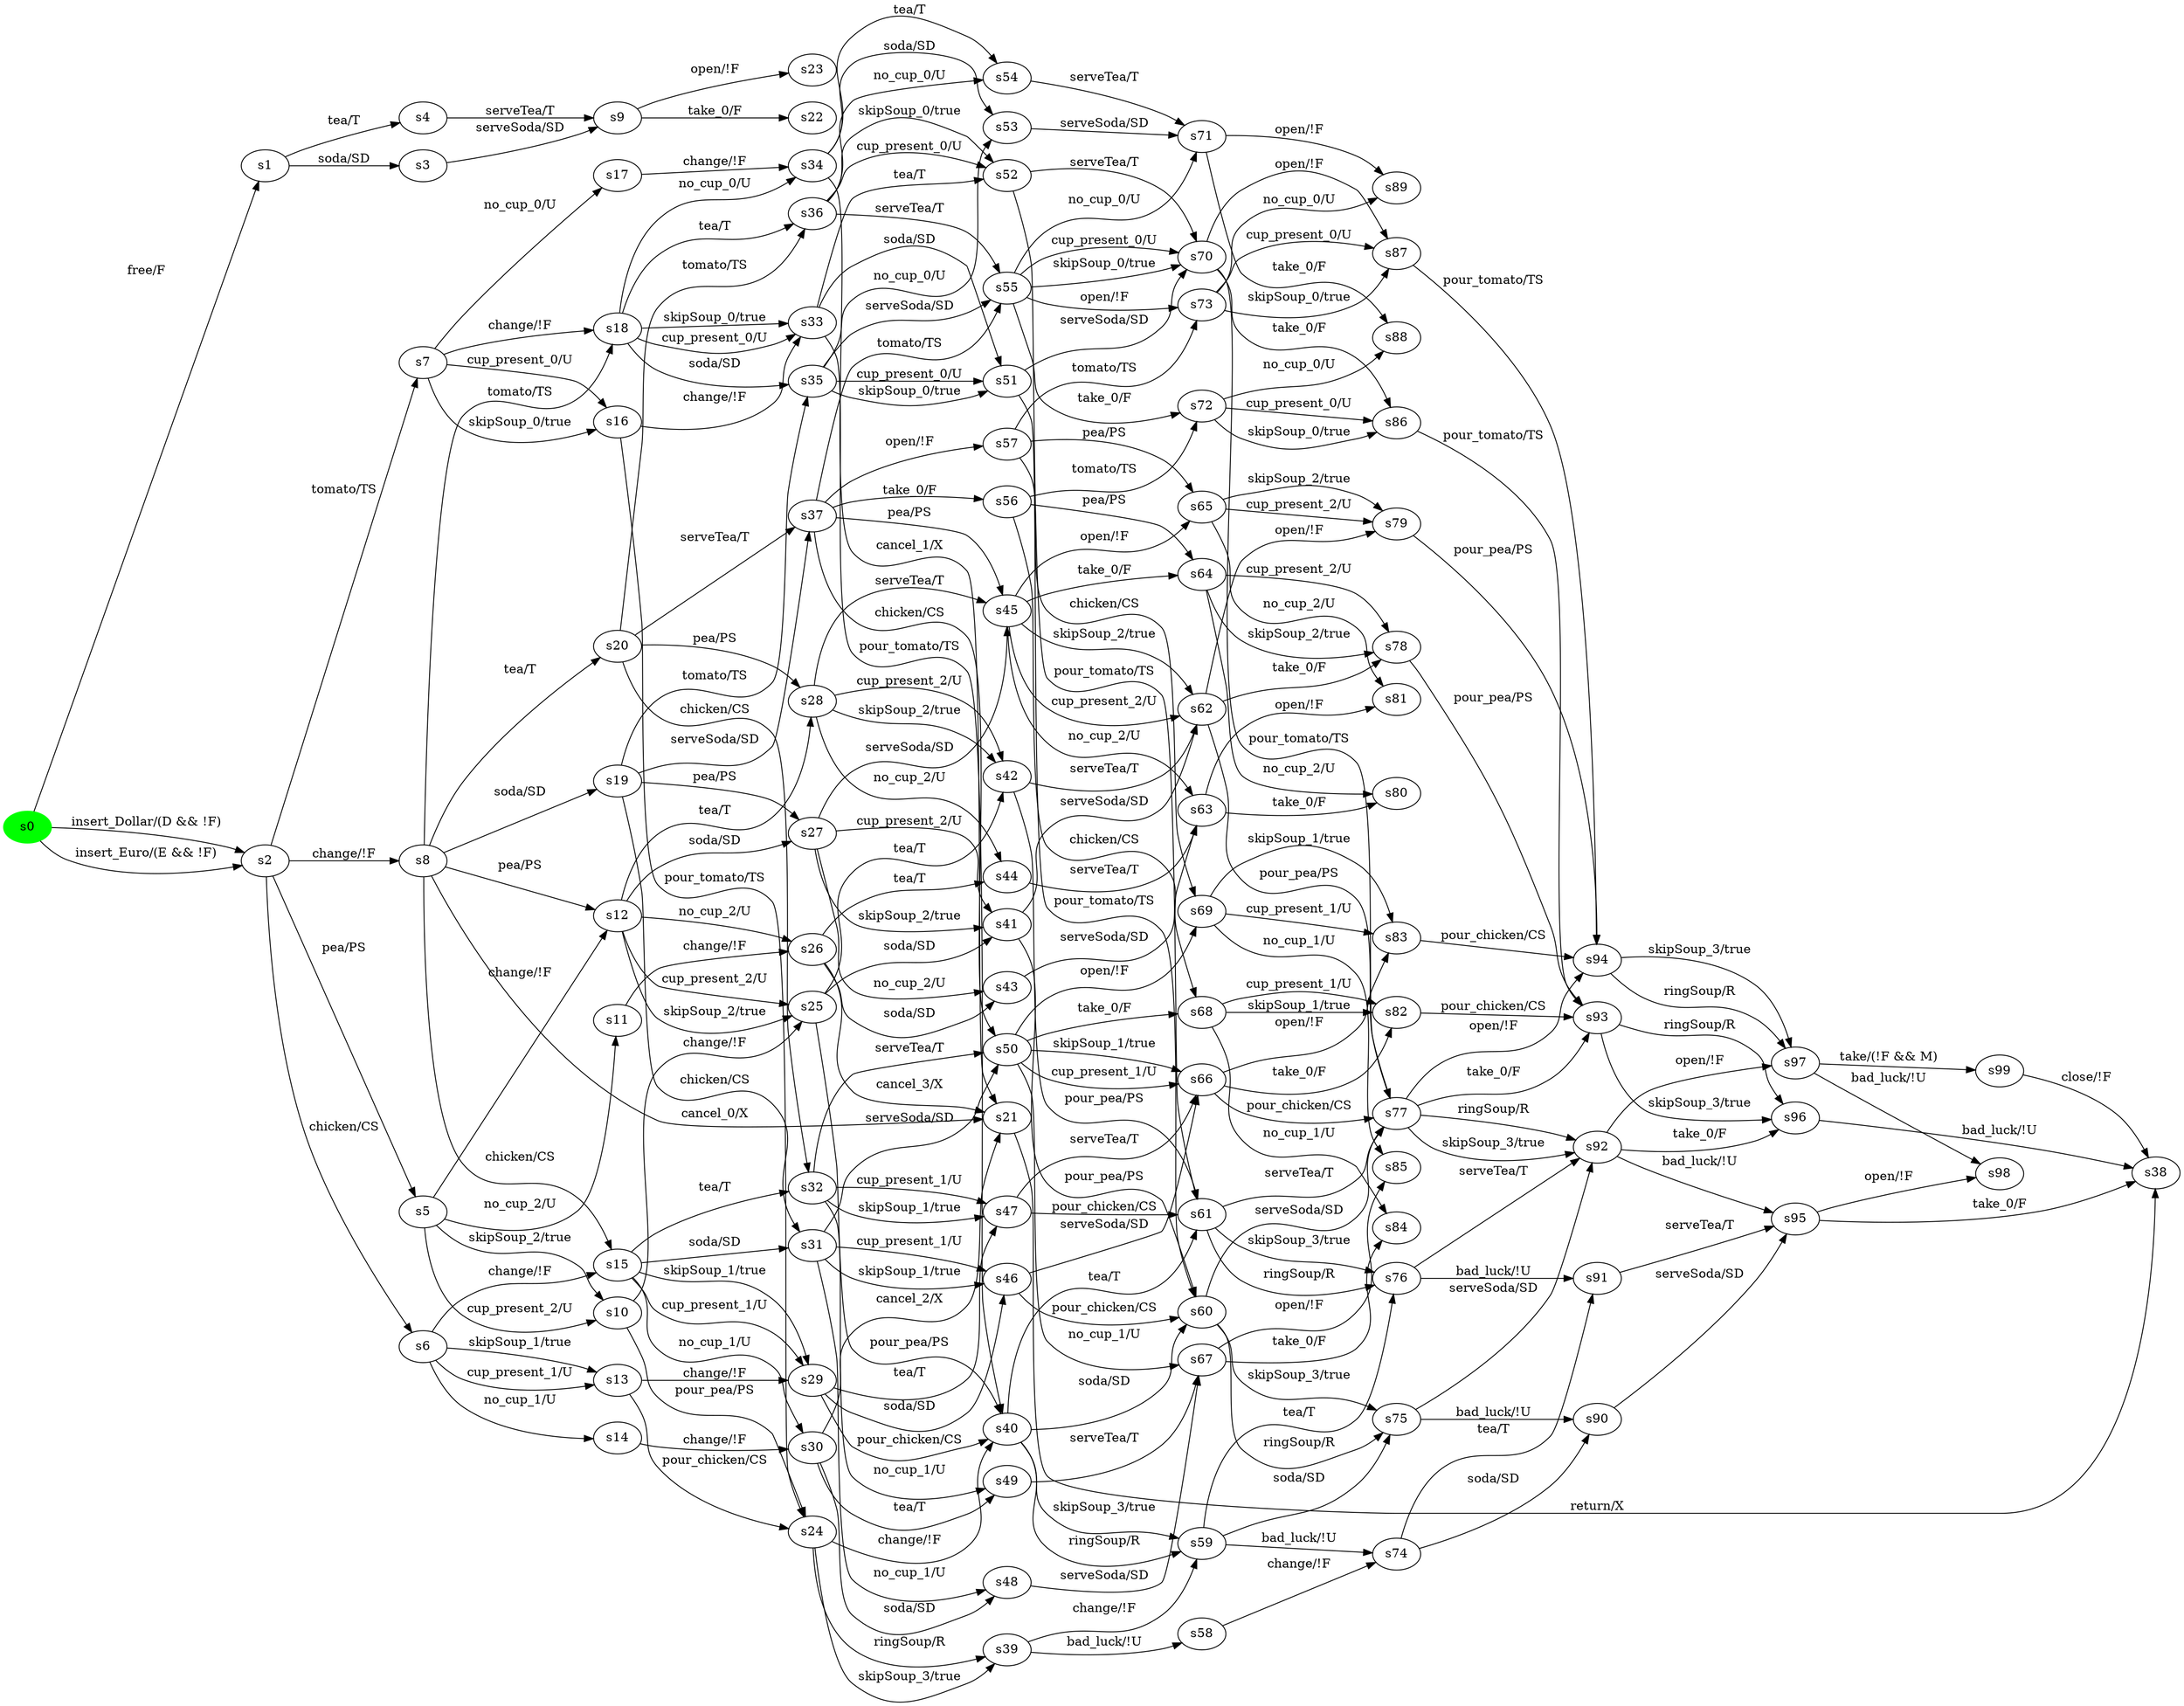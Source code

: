 digraph G {
rankdir=LR;
state0[ label = "s0", style=filled, color=green ];
state1 [ label = "s31" ];
state1 -> state2 [ label=" serveSoda/SD " ];
state1 -> state3 [ label=" skipSoup_1/true " ];
state1 -> state3 [ label=" cup_present_1/U " ];
state1 -> state4 [ label=" no_cup_1/U " ];
state5 [ label = "s30" ];
state5 -> state6 [ label=" tea/T " ];
state5 -> state4 [ label=" soda/SD " ];
state5 -> state7 [ label=" cancel_2/X " ];
state8 [ label = "s33" ];
state8 -> state9 [ label=" tea/T " ];
state8 -> state10 [ label=" soda/SD " ];
state8 -> state11 [ label=" pour_tomato/TS " ];
state12 [ label = "s32" ];
state12 -> state13 [ label=" cup_present_1/U " ];
state12 -> state13 [ label=" skipSoup_1/true " ];
state12 -> state6 [ label=" no_cup_1/U " ];
state12 -> state2 [ label=" serveTea/T " ];
state14 [ label = "s35" ];
state14 -> state10 [ label=" cup_present_0/U " ];
state14 -> state10 [ label=" skipSoup_0/true " ];
state14 -> state15 [ label=" serveSoda/SD " ];
state14 -> state16 [ label=" no_cup_0/U " ];
state17 [ label = "s34" ];
state17 -> state7 [ label=" cancel_1/X " ];
state17 -> state18 [ label=" tea/T " ];
state17 -> state16 [ label=" soda/SD " ];
state19 [ label = "s37" ];
state19 -> state20 [ label=" take_0/F " ];
state19 -> state15 [ label=" tomato/TS " ];
state19 -> state21 [ label=" pea/PS " ];
state19 -> state22 [ label=" open/!F " ];
state19 -> state2 [ label=" chicken/CS " ];
state23 [ label = "s36" ];
state23 -> state15 [ label=" serveTea/T " ];
state23 -> state9 [ label=" cup_present_0/U " ];
state23 -> state9 [ label=" skipSoup_0/true " ];
state23 -> state18 [ label=" no_cup_0/U " ];
state24 [ label = "s39" ];
state24 -> state25 [ label=" bad_luck/!U " ];
state24 -> state26 [ label=" change/!F " ];
state27 [ label = "s38" ];
state0 -> state28 [ label=" free/F " ];
state0 -> state29 [ label=" insert_Euro/(E && !F) " ];
state0 -> state29 [ label=" insert_Dollar/(D && !F) " ];
state28 [ label = "s1" ];
state28 -> state30 [ label=" tea/T " ];
state28 -> state31 [ label=" soda/SD " ];
state29 [ label = "s2" ];
state29 -> state32 [ label=" tomato/TS " ];
state29 -> state33 [ label=" chicken/CS " ];
state29 -> state34 [ label=" change/!F " ];
state29 -> state35 [ label=" pea/PS " ];
state31 [ label = "s3" ];
state31 -> state36 [ label=" serveSoda/SD " ];
state30 [ label = "s4" ];
state30 -> state36 [ label=" serveTea/T " ];
state35 [ label = "s5" ];
state35 -> state37 [ label=" cup_present_2/U " ];
state35 -> state37 [ label=" skipSoup_2/true " ];
state35 -> state38 [ label=" change/!F " ];
state35 -> state39 [ label=" no_cup_2/U " ];
state33 [ label = "s6" ];
state33 -> state40 [ label=" cup_present_1/U " ];
state33 -> state40 [ label=" skipSoup_1/true " ];
state33 -> state41 [ label=" change/!F " ];
state33 -> state42 [ label=" no_cup_1/U " ];
state32 [ label = "s7" ];
state32 -> state43 [ label=" cup_present_0/U " ];
state32 -> state43 [ label=" skipSoup_0/true " ];
state32 -> state44 [ label=" change/!F " ];
state32 -> state45 [ label=" no_cup_0/U " ];
state34 [ label = "s8" ];
state34 -> state44 [ label=" tomato/TS " ];
state34 -> state41 [ label=" chicken/CS " ];
state34 -> state7 [ label=" cancel_0/X " ];
state34 -> state46 [ label=" tea/T " ];
state34 -> state47 [ label=" soda/SD " ];
state34 -> state38 [ label=" pea/PS " ];
state36 [ label = "s9" ];
state36 -> state48 [ label=" take_0/F " ];
state36 -> state49 [ label=" open/!F " ];
state11 [ label = "s40" ];
state11 -> state26 [ label=" ringSoup/R " ];
state11 -> state26 [ label=" skipSoup_3/true " ];
state11 -> state50 [ label=" tea/T " ];
state11 -> state51 [ label=" soda/SD " ];
state52 [ label = "s42" ];
state52 -> state53 [ label=" serveTea/T " ];
state52 -> state50 [ label=" pour_pea/PS " ];
state54 [ label = "s41" ];
state54 -> state53 [ label=" serveSoda/SD " ];
state54 -> state51 [ label=" pour_pea/PS " ];
state55 [ label = "s44" ];
state55 -> state56 [ label=" serveTea/T " ];
state57 [ label = "s43" ];
state57 -> state56 [ label=" serveSoda/SD " ];
state3 [ label = "s46" ];
state3 -> state51 [ label=" pour_chicken/CS " ];
state3 -> state58 [ label=" serveSoda/SD " ];
state21 [ label = "s45" ];
state21 -> state59 [ label=" take_0/F " ];
state21 -> state53 [ label=" skipSoup_2/true " ];
state21 -> state53 [ label=" cup_present_2/U " ];
state21 -> state56 [ label=" no_cup_2/U " ];
state21 -> state60 [ label=" open/!F " ];
state4 [ label = "s48" ];
state4 -> state61 [ label=" serveSoda/SD " ];
state13 [ label = "s47" ];
state13 -> state58 [ label=" serveTea/T " ];
state13 -> state50 [ label=" pour_chicken/CS " ];
state6 [ label = "s49" ];
state6 -> state61 [ label=" serveTea/T " ];
state10 [ label = "s51" ];
state10 -> state62 [ label=" serveSoda/SD " ];
state10 -> state51 [ label=" pour_tomato/TS " ];
state2 [ label = "s50" ];
state2 -> state58 [ label=" cup_present_1/U " ];
state2 -> state58 [ label=" skipSoup_1/true " ];
state2 -> state63 [ label=" take_0/F " ];
state2 -> state64 [ label=" open/!F " ];
state2 -> state61 [ label=" no_cup_1/U " ];
state16 [ label = "s53" ];
state16 -> state65 [ label=" serveSoda/SD " ];
state9 [ label = "s52" ];
state9 -> state62 [ label=" serveTea/T " ];
state9 -> state50 [ label=" pour_tomato/TS " ];
state15 [ label = "s55" ];
state15 -> state66 [ label=" take_0/F " ];
state15 -> state62 [ label=" skipSoup_0/true " ];
state15 -> state62 [ label=" cup_present_0/U " ];
state15 -> state65 [ label=" no_cup_0/U " ];
state15 -> state67 [ label=" open/!F " ];
state18 [ label = "s54" ];
state18 -> state65 [ label=" serveTea/T " ];
state22 [ label = "s57" ];
state22 -> state64 [ label=" chicken/CS " ];
state22 -> state67 [ label=" tomato/TS " ];
state22 -> state60 [ label=" pea/PS " ];
state20 [ label = "s56" ];
state20 -> state63 [ label=" chicken/CS " ];
state20 -> state66 [ label=" tomato/TS " ];
state20 -> state59 [ label=" pea/PS " ];
state26 [ label = "s59" ];
state26 -> state68 [ label=" tea/T " ];
state26 -> state69 [ label=" bad_luck/!U " ];
state26 -> state70 [ label=" soda/SD " ];
state25 [ label = "s58" ];
state25 -> state69 [ label=" change/!F " ];
state51 [ label = "s60" ];
state51 -> state71 [ label=" serveSoda/SD " ];
state51 -> state70 [ label=" ringSoup/R " ];
state51 -> state70 [ label=" skipSoup_3/true " ];
state53 [ label = "s62" ];
state53 -> state72 [ label=" take_0/F " ];
state53 -> state71 [ label=" pour_pea/PS " ];
state53 -> state73 [ label=" open/!F " ];
state50 [ label = "s61" ];
state50 -> state68 [ label=" ringSoup/R " ];
state50 -> state68 [ label=" skipSoup_3/true " ];
state50 -> state71 [ label=" serveTea/T " ];
state59 [ label = "s64" ];
state59 -> state74 [ label=" no_cup_2/U " ];
state59 -> state72 [ label=" cup_present_2/U " ];
state59 -> state72 [ label=" skipSoup_2/true " ];
state56 [ label = "s63" ];
state56 -> state74 [ label=" take_0/F " ];
state56 -> state75 [ label=" open/!F " ];
state58 [ label = "s66" ];
state58 -> state76 [ label=" take_0/F " ];
state58 -> state71 [ label=" pour_chicken/CS " ];
state58 -> state77 [ label=" open/!F " ];
state60 [ label = "s65" ];
state60 -> state75 [ label=" no_cup_2/U " ];
state60 -> state73 [ label=" cup_present_2/U " ];
state60 -> state73 [ label=" skipSoup_2/true " ];
state63 [ label = "s68" ];
state63 -> state78 [ label=" no_cup_1/U " ];
state63 -> state76 [ label=" skipSoup_1/true " ];
state63 -> state76 [ label=" cup_present_1/U " ];
state61 [ label = "s67" ];
state61 -> state78 [ label=" take_0/F " ];
state61 -> state79 [ label=" open/!F " ];
state64 [ label = "s69" ];
state64 -> state79 [ label=" no_cup_1/U " ];
state64 -> state77 [ label=" skipSoup_1/true " ];
state64 -> state77 [ label=" cup_present_1/U " ];
state65 [ label = "s71" ];
state65 -> state80 [ label=" take_0/F " ];
state65 -> state81 [ label=" open/!F " ];
state62 [ label = "s70" ];
state62 -> state82 [ label=" take_0/F " ];
state62 -> state71 [ label=" pour_tomato/TS " ];
state62 -> state83 [ label=" open/!F " ];
state67 [ label = "s73" ];
state67 -> state83 [ label=" skipSoup_0/true " ];
state67 -> state83 [ label=" cup_present_0/U " ];
state67 -> state81 [ label=" no_cup_0/U " ];
state66 [ label = "s72" ];
state66 -> state82 [ label=" skipSoup_0/true " ];
state66 -> state82 [ label=" cup_present_0/U " ];
state66 -> state80 [ label=" no_cup_0/U " ];
state70 [ label = "s75" ];
state70 -> state84 [ label=" serveSoda/SD " ];
state70 -> state85 [ label=" bad_luck/!U " ];
state69 [ label = "s74" ];
state69 -> state86 [ label=" tea/T " ];
state69 -> state85 [ label=" soda/SD " ];
state71 [ label = "s77" ];
state71 -> state87 [ label=" open/!F " ];
state71 -> state84 [ label=" ringSoup/R " ];
state71 -> state84 [ label=" skipSoup_3/true " ];
state71 -> state88 [ label=" take_0/F " ];
state68 [ label = "s76" ];
state68 -> state84 [ label=" serveTea/T " ];
state68 -> state86 [ label=" bad_luck/!U " ];
state73 [ label = "s79" ];
state73 -> state87 [ label=" pour_pea/PS " ];
state72 [ label = "s78" ];
state72 -> state88 [ label=" pour_pea/PS " ];
state74 [ label = "s80" ];
state76 [ label = "s82" ];
state76 -> state88 [ label=" pour_chicken/CS " ];
state75 [ label = "s81" ];
state78 [ label = "s84" ];
state77 [ label = "s83" ];
state77 -> state87 [ label=" pour_chicken/CS " ];
state82 [ label = "s86" ];
state82 -> state88 [ label=" pour_tomato/TS " ];
state79 [ label = "s85" ];
state80 [ label = "s88" ];
state83 [ label = "s87" ];
state83 -> state87 [ label=" pour_tomato/TS " ];
state81 [ label = "s89" ];
state86 [ label = "s91" ];
state86 -> state89 [ label=" serveTea/T " ];
state85 [ label = "s90" ];
state85 -> state89 [ label=" serveSoda/SD " ];
state88 [ label = "s93" ];
state88 -> state90 [ label=" skipSoup_3/true " ];
state88 -> state90 [ label=" ringSoup/R " ];
state84 [ label = "s92" ];
state84 -> state90 [ label=" take_0/F " ];
state84 -> state89 [ label=" bad_luck/!U " ];
state84 -> state91 [ label=" open/!F " ];
state89 [ label = "s95" ];
state89 -> state92 [ label=" open/!F " ];
state89 -> state27 [ label=" take_0/F " ];
state87 [ label = "s94" ];
state87 -> state91 [ label=" ringSoup/R " ];
state87 -> state91 [ label=" skipSoup_3/true " ];
state91 [ label = "s97" ];
state91 -> state92 [ label=" bad_luck/!U " ];
state91 -> state93 [ label=" take/(!F && M) " ];
state90 [ label = "s96" ];
state90 -> state27 [ label=" bad_luck/!U " ];
state39 [ label = "s11" ];
state39 -> state94 [ label=" change/!F " ];
state93 [ label = "s99" ];
state93 -> state27 [ label=" close/!F " ];
state37 [ label = "s10" ];
state37 -> state95 [ label=" change/!F " ];
state37 -> state96 [ label=" pour_pea/PS " ];
state92 [ label = "s98" ];
state40 [ label = "s13" ];
state40 -> state96 [ label=" pour_chicken/CS " ];
state40 -> state97 [ label=" change/!F " ];
state38 [ label = "s12" ];
state38 -> state98 [ label=" soda/SD " ];
state38 -> state95 [ label=" cup_present_2/U " ];
state38 -> state95 [ label=" skipSoup_2/true " ];
state38 -> state99 [ label=" tea/T " ];
state38 -> state94 [ label=" no_cup_2/U " ];
state41 [ label = "s15" ];
state41 -> state12 [ label=" tea/T " ];
state41 -> state1 [ label=" soda/SD " ];
state41 -> state97 [ label=" cup_present_1/U " ];
state41 -> state97 [ label=" skipSoup_1/true " ];
state41 -> state5 [ label=" no_cup_1/U " ];
state42 [ label = "s14" ];
state42 -> state5 [ label=" change/!F " ];
state45 [ label = "s17" ];
state45 -> state17 [ label=" change/!F " ];
state43 [ label = "s16" ];
state43 -> state96 [ label=" pour_tomato/TS " ];
state43 -> state8 [ label=" change/!F " ];
state47 [ label = "s19" ];
state47 -> state14 [ label=" tomato/TS " ];
state47 -> state19 [ label=" serveSoda/SD " ];
state47 -> state98 [ label=" pea/PS " ];
state47 -> state1 [ label=" chicken/CS " ];
state44 [ label = "s18" ];
state44 -> state8 [ label=" skipSoup_0/true " ];
state44 -> state8 [ label=" cup_present_0/U " ];
state44 -> state23 [ label=" tea/T " ];
state44 -> state14 [ label=" soda/SD " ];
state44 -> state17 [ label=" no_cup_0/U " ];
state46 [ label = "s20" ];
state46 -> state99 [ label=" pea/PS " ];
state46 -> state12 [ label=" chicken/CS " ];
state46 -> state19 [ label=" serveTea/T " ];
state46 -> state23 [ label=" tomato/TS " ];
state48 [ label = "s22" ];
state7 [ label = "s21" ];
state7 -> state27 [ label=" return/X " ];
state96 [ label = "s24" ];
state96 -> state24 [ label=" ringSoup/R " ];
state96 -> state24 [ label=" skipSoup_3/true " ];
state96 -> state11 [ label=" change/!F " ];
state49 [ label = "s23" ];
state94 [ label = "s26" ];
state94 -> state55 [ label=" tea/T " ];
state94 -> state7 [ label=" cancel_3/X " ];
state94 -> state57 [ label=" soda/SD " ];
state95 [ label = "s25" ];
state95 -> state52 [ label=" tea/T " ];
state95 -> state54 [ label=" soda/SD " ];
state95 -> state11 [ label=" pour_pea/PS " ];
state99 [ label = "s28" ];
state99 -> state52 [ label=" skipSoup_2/true " ];
state99 -> state52 [ label=" cup_present_2/U " ];
state99 -> state21 [ label=" serveTea/T " ];
state99 -> state55 [ label=" no_cup_2/U " ];
state98 [ label = "s27" ];
state98 -> state54 [ label=" cup_present_2/U " ];
state98 -> state54 [ label=" skipSoup_2/true " ];
state98 -> state21 [ label=" serveSoda/SD " ];
state98 -> state57 [ label=" no_cup_2/U " ];
state97 [ label = "s29" ];
state97 -> state3 [ label=" soda/SD " ];
state97 -> state11 [ label=" pour_chicken/CS " ];
state97 -> state13 [ label=" tea/T " ];
}
